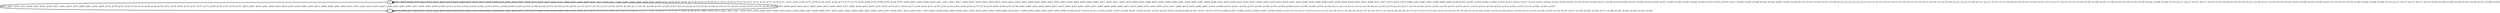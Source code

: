 digraph G {
        node [style=rounded, penwidth=3, fontsize=20, shape=oval];
        "0" -> "0" [label="@601, @602, @606, @610, @611, @612, @613, @620, @624, @625, @626, @627, @632, @637, @638, @639, @640, @645, @646, @647, @648, @653, @654, @655, @656, @661, @666, @667, @668, @669, @674, @675, @676, @677, @683, @687, @688, @689, @690, @694, @698, @702, @706, @707, @708, @715, @718, @719, @720, @721, @725, @728, @729, @730, @731, @735, @736, @737, @738, @741, @742, @743, @748, @751, @755, @759, @763, @766, @770, @774, @779, @786, @789, @793, @794, @795, @796, @799, @800, @801, @802, @806, @810, @811, @812, @813, @817, @818, @819, @820, @825, @830, @831, @832, @833, @838, @843, @844, @845, @846, @851, @856, @857, @858, @859, @862, @863, @864, @871, @876, @877, @878, @879, @884, @885, @886, @887, @895, @899, @900, @901, @902, @906, @907, @908, @909, @914, @919, @920, @921, @922, @927, @928, @929, @930, @933, @934, @935, @936, @940, @944, @945, @946, @947, @954, @958, @959, @960, @961, @966, @971, @972, @973, @974, @979, @980, @981, @982, @987, @988, @989, @990, @998, @1002, @1003, @1004, @1005, @1009, @1010, @1011, @1012, @1017, @1022, @1023, @1024, @1025, @1030, @1031, @1032, @1033, @1036, @1037, @1038, @1039, @1043, @1047, @1048, @1049, @1050, @1057, @1061, @1062, @1063, @1064, @1069, @1074, @1075, @1076, @1077, @1082, @1083, @1084, @1085, @1090, @1091, @1092, @1093, @1101, @1105, @1106, @1107, @1108, @1112, @1113, @1114, @1115, @1120, @1125, @1126, @1127, @1128, @1133, @1134, @1135, @1136, @1139, @1140, @1141, @1142, @1146, @1150, @1151, @1152, @1153, @1160, @1164, @1165, @1166, @1167, @1172, @1177, @1178, @1179, @1180, @1185, @1186, @1187, @1188, @1193, @1194, @1195, @1196, @1204, @1208, @1209, @1210, @1211, @1215, @1216, @1217, @1218, @1223, @1228, @1229, @1230, @1231, @1236, @1237, @1238, @1239, @1242, @1243, @1244, @1245, @1249, @1253, @1254, @1255, @1256, @1260, @1264, @1268, @1269, @1270, @1271, @1275, @1276, @1277, @1278, @1283, @1288, @1289, @1290, @1291, @1296, @1297, @1298, @1299", color=black,arrowsize=1,style=bold,penwidth=3,fontsize=20];
"0" -> "1" [label="@603, @607, @614, @621, @628, @633, @641, @649, @657, @662, @670, @678, @684, @691, @695, @699, @703, @709, @716, @722, @726, @732, @739, @744, @749, @752, @756, @760, @764, @767, @771, @775, @780, @782, @787, @790, @797, @803, @807, @814, @821, @826, @834, @839, @847, @852, @860, @865, @872, @880, @888, @896, @903, @910, @915, @923, @931, @937, @941, @948, @955, @962, @967, @975, @983, @991, @999, @1006, @1013, @1018, @1026, @1034, @1040, @1044, @1051, @1058, @1065, @1070, @1078, @1086, @1094, @1102, @1109, @1116, @1121, @1129, @1137, @1143, @1147, @1154, @1161, @1168, @1173, @1181, @1189, @1197, @1205, @1212, @1219, @1224, @1232, @1240, @1246, @1250, @1257, @1261, @1265, @1272, @1279, @1284, @1292", color=black,arrowsize=1,style=bold,penwidth=3,fontsize=20];
"1" -> "1" [label="@604, @608, @615, @616, @617, @618, @622, @629, @630, @634, @635, @642, @643, @650, @651, @658, @659, @663, @664, @671, @672, @679, @680, @681, @685, @692, @696, @700, @704, @710, @711, @712, @713, @723, @733, @745, @746, @753, @757, @761, @768, @772, @776, @777, @783, @784, @791, @804, @808, @815, @822, @823, @827, @828, @835, @836, @840, @841, @848, @849, @853, @854, @866, @867, @868, @869, @873, @874, @881, @882, @889, @890, @891, @892, @893, @897, @904, @911, @912, @916, @917, @924, @925, @938, @942, @949, @950, @951, @952, @956, @963, @964, @968, @969, @976, @977, @984, @985, @992, @993, @994, @995, @996, @1000, @1007, @1014, @1015, @1019, @1020, @1027, @1028, @1041, @1045, @1052, @1053, @1054, @1055, @1059, @1066, @1067, @1071, @1072, @1079, @1080, @1087, @1088, @1095, @1096, @1097, @1098, @1099, @1103, @1110, @1117, @1118, @1122, @1123, @1130, @1131, @1144, @1148, @1155, @1156, @1157, @1158, @1162, @1169, @1170, @1174, @1175, @1182, @1183, @1190, @1191, @1198, @1199, @1200, @1201, @1202, @1206, @1213, @1220, @1221, @1225, @1226, @1233, @1234, @1247, @1251, @1258, @1262, @1266, @1273, @1280, @1281, @1285, @1286, @1293, @1294", color=black,arrowsize=1,style=bold,penwidth=3,fontsize=20];
"1" -> "0" [label="@605, @609, @619, @623, @631, @636, @644, @652, @660, @665, @673, @682, @686, @693, @697, @701, @705, @714, @717, @724, @727, @734, @740, @747, @750, @754, @758, @762, @765, @769, @773, @778, @781, @785, @788, @792, @798, @805, @809, @816, @824, @829, @837, @842, @850, @855, @861, @870, @875, @883, @894, @898, @905, @913, @918, @926, @932, @939, @943, @953, @957, @965, @970, @978, @986, @997, @1001, @1008, @1016, @1021, @1029, @1035, @1042, @1046, @1056, @1060, @1068, @1073, @1081, @1089, @1100, @1104, @1111, @1119, @1124, @1132, @1138, @1145, @1149, @1159, @1163, @1171, @1176, @1184, @1192, @1203, @1207, @1214, @1222, @1227, @1235, @1241, @1248, @1252, @1259, @1263, @1267, @1274, @1282, @1287, @1295", color=black,arrowsize=1,style=bold,penwidth=3,fontsize=20];
}
